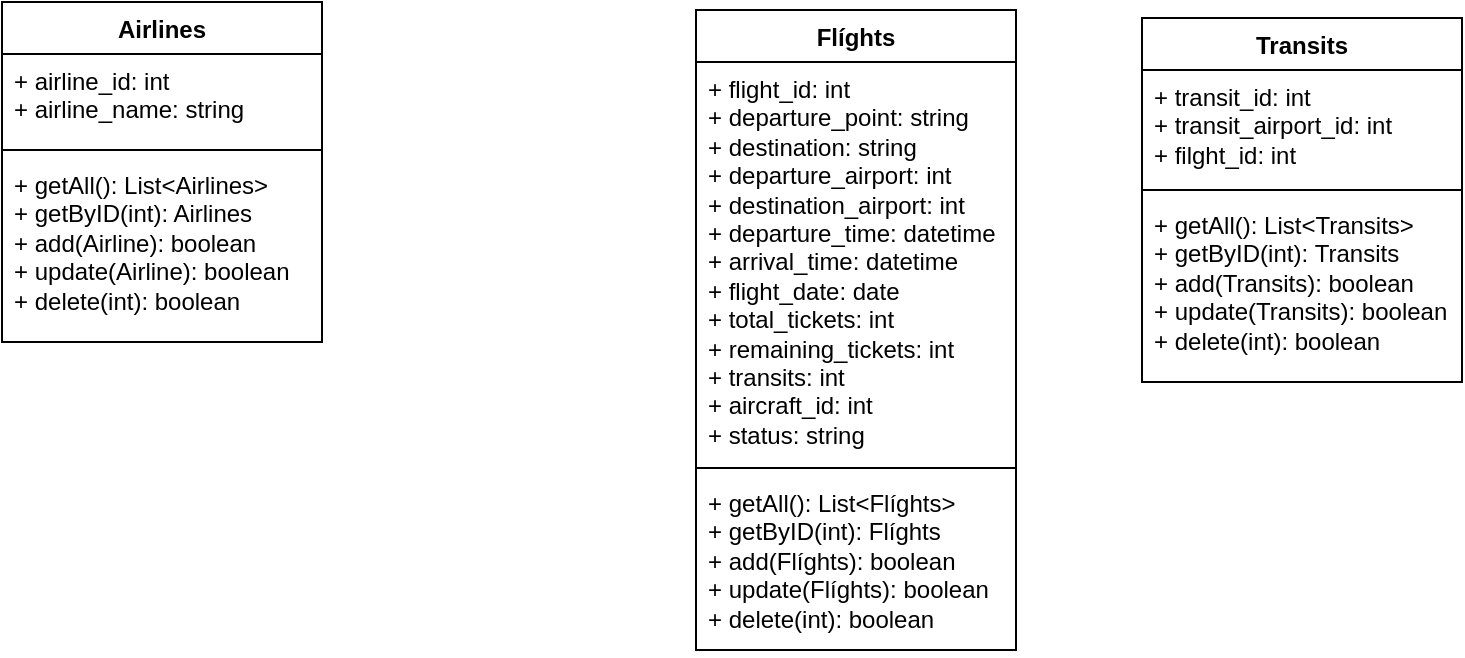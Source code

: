 <mxfile version="22.0.5" type="github">
  <diagram name="Trang-1" id="v32yUExewYINgWVE51j1">
    <mxGraphModel dx="1050" dy="534" grid="0" gridSize="10" guides="1" tooltips="1" connect="1" arrows="1" fold="1" page="1" pageScale="1" pageWidth="2339" pageHeight="3300" math="0" shadow="0">
      <root>
        <mxCell id="0" />
        <mxCell id="1" parent="0" />
        <mxCell id="25dR3GwoNTmbDjpRFgTJ-5" value="Airlines" style="swimlane;fontStyle=1;align=center;verticalAlign=top;childLayout=stackLayout;horizontal=1;startSize=26;horizontalStack=0;resizeParent=1;resizeParentMax=0;resizeLast=0;collapsible=1;marginBottom=0;whiteSpace=wrap;html=1;" vertex="1" parent="1">
          <mxGeometry x="260" y="110" width="160" height="170" as="geometry" />
        </mxCell>
        <mxCell id="25dR3GwoNTmbDjpRFgTJ-6" value="+ airline_id: int&lt;br&gt;+ airline_name: string&lt;br&gt;" style="text;strokeColor=none;fillColor=none;align=left;verticalAlign=top;spacingLeft=4;spacingRight=4;overflow=hidden;rotatable=0;points=[[0,0.5],[1,0.5]];portConstraint=eastwest;whiteSpace=wrap;html=1;" vertex="1" parent="25dR3GwoNTmbDjpRFgTJ-5">
          <mxGeometry y="26" width="160" height="44" as="geometry" />
        </mxCell>
        <mxCell id="25dR3GwoNTmbDjpRFgTJ-7" value="" style="line;strokeWidth=1;fillColor=none;align=left;verticalAlign=middle;spacingTop=-1;spacingLeft=3;spacingRight=3;rotatable=0;labelPosition=right;points=[];portConstraint=eastwest;strokeColor=inherit;" vertex="1" parent="25dR3GwoNTmbDjpRFgTJ-5">
          <mxGeometry y="70" width="160" height="8" as="geometry" />
        </mxCell>
        <mxCell id="25dR3GwoNTmbDjpRFgTJ-8" value="+ getAll(): List&amp;lt;Airlines&amp;gt;&lt;br&gt;+ getByID(int): Airlines&lt;br&gt;+ add(Airline): boolean&lt;br&gt;+ update(Airline): boolean&lt;br&gt;+ delete(int): boolean" style="text;strokeColor=none;fillColor=none;align=left;verticalAlign=top;spacingLeft=4;spacingRight=4;overflow=hidden;rotatable=0;points=[[0,0.5],[1,0.5]];portConstraint=eastwest;whiteSpace=wrap;html=1;" vertex="1" parent="25dR3GwoNTmbDjpRFgTJ-5">
          <mxGeometry y="78" width="160" height="92" as="geometry" />
        </mxCell>
        <mxCell id="25dR3GwoNTmbDjpRFgTJ-9" value="Flíghts" style="swimlane;fontStyle=1;align=center;verticalAlign=top;childLayout=stackLayout;horizontal=1;startSize=26;horizontalStack=0;resizeParent=1;resizeParentMax=0;resizeLast=0;collapsible=1;marginBottom=0;whiteSpace=wrap;html=1;" vertex="1" parent="1">
          <mxGeometry x="607" y="114" width="160" height="320" as="geometry" />
        </mxCell>
        <mxCell id="25dR3GwoNTmbDjpRFgTJ-10" value="+ flight_id: int&lt;br&gt;+ departure_point: string&lt;br&gt;+&amp;nbsp;destination: string&lt;br&gt;+&amp;nbsp;departure_airport: int&lt;br&gt;+&amp;nbsp;destination_airport: int&lt;br&gt;+&amp;nbsp;departure_time: datetime&lt;br&gt;+&amp;nbsp;arrival_time: datetime&lt;br&gt;+&amp;nbsp;flight_date: date&lt;br&gt;+&amp;nbsp;total_tickets: int&lt;br&gt;+&amp;nbsp;remaining_tickets: int&lt;br&gt;+&amp;nbsp;transits: int&lt;span style=&quot;&quot;&gt;&lt;span style=&quot;&quot;&gt;&amp;nbsp;&amp;nbsp;&amp;nbsp;&amp;nbsp;&lt;/span&gt;&lt;/span&gt;&lt;br&gt;+&amp;nbsp;aircraft_id: int&lt;br&gt;+&amp;nbsp;status: string" style="text;strokeColor=none;fillColor=none;align=left;verticalAlign=top;spacingLeft=4;spacingRight=4;overflow=hidden;rotatable=0;points=[[0,0.5],[1,0.5]];portConstraint=eastwest;whiteSpace=wrap;html=1;" vertex="1" parent="25dR3GwoNTmbDjpRFgTJ-9">
          <mxGeometry y="26" width="160" height="199" as="geometry" />
        </mxCell>
        <mxCell id="25dR3GwoNTmbDjpRFgTJ-11" value="" style="line;strokeWidth=1;fillColor=none;align=left;verticalAlign=middle;spacingTop=-1;spacingLeft=3;spacingRight=3;rotatable=0;labelPosition=right;points=[];portConstraint=eastwest;strokeColor=inherit;" vertex="1" parent="25dR3GwoNTmbDjpRFgTJ-9">
          <mxGeometry y="225" width="160" height="8" as="geometry" />
        </mxCell>
        <mxCell id="25dR3GwoNTmbDjpRFgTJ-12" value="+ getAll(): List&amp;lt;Flíghts&amp;gt;&lt;br&gt;+ getByID(int):&amp;nbsp;Flíghts&lt;br&gt;+ add(Flíghts): boolean&lt;br&gt;+ update(Flíghts): boolean&lt;br&gt;+ delete(int): boolean" style="text;strokeColor=none;fillColor=none;align=left;verticalAlign=top;spacingLeft=4;spacingRight=4;overflow=hidden;rotatable=0;points=[[0,0.5],[1,0.5]];portConstraint=eastwest;whiteSpace=wrap;html=1;" vertex="1" parent="25dR3GwoNTmbDjpRFgTJ-9">
          <mxGeometry y="233" width="160" height="87" as="geometry" />
        </mxCell>
        <mxCell id="25dR3GwoNTmbDjpRFgTJ-13" value="Transits" style="swimlane;fontStyle=1;align=center;verticalAlign=top;childLayout=stackLayout;horizontal=1;startSize=26;horizontalStack=0;resizeParent=1;resizeParentMax=0;resizeLast=0;collapsible=1;marginBottom=0;whiteSpace=wrap;html=1;" vertex="1" parent="1">
          <mxGeometry x="830" y="118" width="160" height="182" as="geometry" />
        </mxCell>
        <mxCell id="25dR3GwoNTmbDjpRFgTJ-14" value="+ transit_id: int&lt;br&gt;+&amp;nbsp;transit_airport_id: int&lt;br&gt;+ filght_id: int" style="text;strokeColor=none;fillColor=none;align=left;verticalAlign=top;spacingLeft=4;spacingRight=4;overflow=hidden;rotatable=0;points=[[0,0.5],[1,0.5]];portConstraint=eastwest;whiteSpace=wrap;html=1;" vertex="1" parent="25dR3GwoNTmbDjpRFgTJ-13">
          <mxGeometry y="26" width="160" height="56" as="geometry" />
        </mxCell>
        <mxCell id="25dR3GwoNTmbDjpRFgTJ-15" value="" style="line;strokeWidth=1;fillColor=none;align=left;verticalAlign=middle;spacingTop=-1;spacingLeft=3;spacingRight=3;rotatable=0;labelPosition=right;points=[];portConstraint=eastwest;strokeColor=inherit;" vertex="1" parent="25dR3GwoNTmbDjpRFgTJ-13">
          <mxGeometry y="82" width="160" height="8" as="geometry" />
        </mxCell>
        <mxCell id="25dR3GwoNTmbDjpRFgTJ-16" value="+ getAll(): List&amp;lt;Transits&amp;gt;&lt;br&gt;+ getByID(int):&amp;nbsp;Transits&lt;br&gt;+ add(Transits): boolean&lt;br&gt;+ update(Transits): boolean&lt;br&gt;+ delete(int): boolean" style="text;strokeColor=none;fillColor=none;align=left;verticalAlign=top;spacingLeft=4;spacingRight=4;overflow=hidden;rotatable=0;points=[[0,0.5],[1,0.5]];portConstraint=eastwest;whiteSpace=wrap;html=1;" vertex="1" parent="25dR3GwoNTmbDjpRFgTJ-13">
          <mxGeometry y="90" width="160" height="92" as="geometry" />
        </mxCell>
      </root>
    </mxGraphModel>
  </diagram>
</mxfile>
